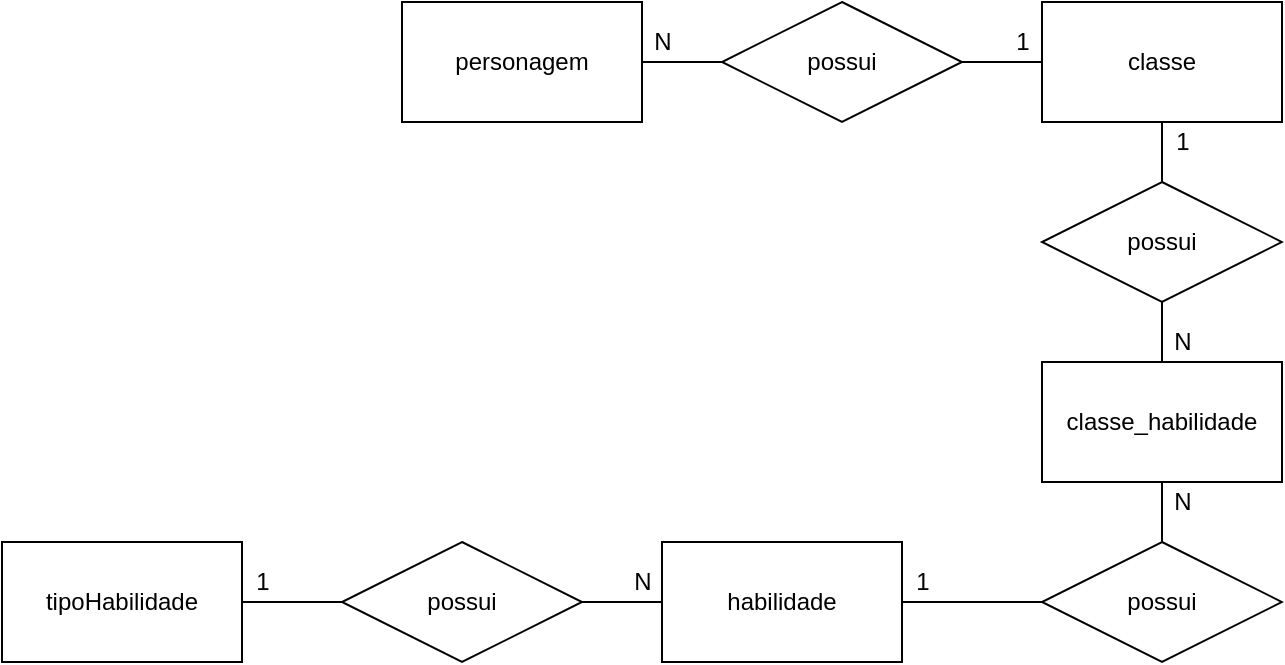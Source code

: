 <mxfile version="14.9.5" type="device" pages="2"><diagram id="uIIbdOoWLohqcJzG3ACl" name="Conceitual"><mxGraphModel dx="1617" dy="490" grid="1" gridSize="10" guides="1" tooltips="1" connect="1" arrows="1" fold="1" page="1" pageScale="1" pageWidth="827" pageHeight="1169" math="0" shadow="0"><root><mxCell id="0"/><mxCell id="1" parent="0"/><mxCell id="gBhhUZKUvdzDEbsAFO_G-1" value="personagem" style="rounded=0;whiteSpace=wrap;html=1;" vertex="1" parent="1"><mxGeometry x="150" y="30" width="120" height="60" as="geometry"/></mxCell><mxCell id="gBhhUZKUvdzDEbsAFO_G-23" style="edgeStyle=orthogonalEdgeStyle;rounded=0;orthogonalLoop=1;jettySize=auto;html=1;endArrow=none;endFill=0;" edge="1" parent="1" source="gBhhUZKUvdzDEbsAFO_G-2" target="gBhhUZKUvdzDEbsAFO_G-22"><mxGeometry relative="1" as="geometry"/></mxCell><mxCell id="gBhhUZKUvdzDEbsAFO_G-2" value="classe" style="whiteSpace=wrap;html=1;" vertex="1" parent="1"><mxGeometry x="470" y="30" width="120" height="60" as="geometry"/></mxCell><mxCell id="gBhhUZKUvdzDEbsAFO_G-16" style="edgeStyle=orthogonalEdgeStyle;rounded=0;orthogonalLoop=1;jettySize=auto;html=1;endArrow=none;endFill=0;" edge="1" parent="1" source="gBhhUZKUvdzDEbsAFO_G-3" target="gBhhUZKUvdzDEbsAFO_G-15"><mxGeometry relative="1" as="geometry"/></mxCell><mxCell id="gBhhUZKUvdzDEbsAFO_G-3" value="habilidade" style="whiteSpace=wrap;html=1;" vertex="1" parent="1"><mxGeometry x="280" y="300" width="120" height="60" as="geometry"/></mxCell><mxCell id="gBhhUZKUvdzDEbsAFO_G-4" value="tipoHabilidade" style="whiteSpace=wrap;html=1;" vertex="1" parent="1"><mxGeometry x="-50" y="300" width="120" height="60" as="geometry"/></mxCell><mxCell id="gBhhUZKUvdzDEbsAFO_G-8" style="edgeStyle=orthogonalEdgeStyle;rounded=0;orthogonalLoop=1;jettySize=auto;html=1;endArrow=none;endFill=0;" edge="1" parent="1" source="gBhhUZKUvdzDEbsAFO_G-5" target="gBhhUZKUvdzDEbsAFO_G-1"><mxGeometry relative="1" as="geometry"/></mxCell><mxCell id="gBhhUZKUvdzDEbsAFO_G-9" style="edgeStyle=orthogonalEdgeStyle;rounded=0;orthogonalLoop=1;jettySize=auto;html=1;endArrow=none;endFill=0;" edge="1" parent="1" source="gBhhUZKUvdzDEbsAFO_G-5" target="gBhhUZKUvdzDEbsAFO_G-2"><mxGeometry relative="1" as="geometry"/></mxCell><mxCell id="gBhhUZKUvdzDEbsAFO_G-5" value="possui" style="shape=rhombus;perimeter=rhombusPerimeter;whiteSpace=wrap;html=1;align=center;" vertex="1" parent="1"><mxGeometry x="310" y="30" width="120" height="60" as="geometry"/></mxCell><mxCell id="gBhhUZKUvdzDEbsAFO_G-6" value="N" style="text;html=1;align=center;verticalAlign=middle;resizable=0;points=[];autosize=1;strokeColor=none;" vertex="1" parent="1"><mxGeometry x="270" y="40" width="20" height="20" as="geometry"/></mxCell><mxCell id="gBhhUZKUvdzDEbsAFO_G-7" value="1" style="text;html=1;align=center;verticalAlign=middle;resizable=0;points=[];autosize=1;strokeColor=none;" vertex="1" parent="1"><mxGeometry x="450" y="40" width="20" height="20" as="geometry"/></mxCell><mxCell id="gBhhUZKUvdzDEbsAFO_G-17" style="edgeStyle=orthogonalEdgeStyle;rounded=0;orthogonalLoop=1;jettySize=auto;html=1;endArrow=none;endFill=0;" edge="1" parent="1" source="gBhhUZKUvdzDEbsAFO_G-15" target="gBhhUZKUvdzDEbsAFO_G-4"><mxGeometry relative="1" as="geometry"/></mxCell><mxCell id="gBhhUZKUvdzDEbsAFO_G-15" value="possui" style="shape=rhombus;perimeter=rhombusPerimeter;whiteSpace=wrap;html=1;align=center;" vertex="1" parent="1"><mxGeometry x="120" y="300" width="120" height="60" as="geometry"/></mxCell><mxCell id="gBhhUZKUvdzDEbsAFO_G-18" value="N" style="text;html=1;align=center;verticalAlign=middle;resizable=0;points=[];autosize=1;strokeColor=none;" vertex="1" parent="1"><mxGeometry x="260" y="310" width="20" height="20" as="geometry"/></mxCell><mxCell id="gBhhUZKUvdzDEbsAFO_G-19" value="1" style="text;html=1;align=center;verticalAlign=middle;resizable=0;points=[];autosize=1;strokeColor=none;" vertex="1" parent="1"><mxGeometry x="70" y="310" width="20" height="20" as="geometry"/></mxCell><mxCell id="gBhhUZKUvdzDEbsAFO_G-29" style="edgeStyle=orthogonalEdgeStyle;rounded=0;orthogonalLoop=1;jettySize=auto;html=1;entryX=0.5;entryY=0;entryDx=0;entryDy=0;endArrow=none;endFill=0;" edge="1" parent="1" source="gBhhUZKUvdzDEbsAFO_G-20" target="gBhhUZKUvdzDEbsAFO_G-28"><mxGeometry relative="1" as="geometry"/></mxCell><mxCell id="gBhhUZKUvdzDEbsAFO_G-20" value="classe_habilidade" style="whiteSpace=wrap;html=1;" vertex="1" parent="1"><mxGeometry x="470" y="210" width="120" height="60" as="geometry"/></mxCell><mxCell id="gBhhUZKUvdzDEbsAFO_G-24" style="edgeStyle=orthogonalEdgeStyle;rounded=0;orthogonalLoop=1;jettySize=auto;html=1;endArrow=none;endFill=0;" edge="1" parent="1" source="gBhhUZKUvdzDEbsAFO_G-22" target="gBhhUZKUvdzDEbsAFO_G-20"><mxGeometry relative="1" as="geometry"/></mxCell><mxCell id="gBhhUZKUvdzDEbsAFO_G-22" value="possui" style="shape=rhombus;perimeter=rhombusPerimeter;whiteSpace=wrap;html=1;align=center;" vertex="1" parent="1"><mxGeometry x="470" y="120" width="120" height="60" as="geometry"/></mxCell><mxCell id="gBhhUZKUvdzDEbsAFO_G-25" value="1" style="text;html=1;align=center;verticalAlign=middle;resizable=0;points=[];autosize=1;strokeColor=none;" vertex="1" parent="1"><mxGeometry x="530" y="90" width="20" height="20" as="geometry"/></mxCell><mxCell id="gBhhUZKUvdzDEbsAFO_G-26" value="N" style="text;html=1;align=center;verticalAlign=middle;resizable=0;points=[];autosize=1;strokeColor=none;" vertex="1" parent="1"><mxGeometry x="530" y="190" width="20" height="20" as="geometry"/></mxCell><mxCell id="gBhhUZKUvdzDEbsAFO_G-27" value="N" style="text;html=1;align=center;verticalAlign=middle;resizable=0;points=[];autosize=1;strokeColor=none;" vertex="1" parent="1"><mxGeometry x="530" y="270" width="20" height="20" as="geometry"/></mxCell><mxCell id="gBhhUZKUvdzDEbsAFO_G-30" style="edgeStyle=orthogonalEdgeStyle;rounded=0;orthogonalLoop=1;jettySize=auto;html=1;endArrow=none;endFill=0;" edge="1" parent="1" source="gBhhUZKUvdzDEbsAFO_G-28" target="gBhhUZKUvdzDEbsAFO_G-3"><mxGeometry relative="1" as="geometry"/></mxCell><mxCell id="gBhhUZKUvdzDEbsAFO_G-28" value="possui" style="shape=rhombus;perimeter=rhombusPerimeter;whiteSpace=wrap;html=1;align=center;" vertex="1" parent="1"><mxGeometry x="470" y="300" width="120" height="60" as="geometry"/></mxCell><mxCell id="gBhhUZKUvdzDEbsAFO_G-31" value="1" style="text;html=1;align=center;verticalAlign=middle;resizable=0;points=[];autosize=1;strokeColor=none;" vertex="1" parent="1"><mxGeometry x="400" y="310" width="20" height="20" as="geometry"/></mxCell></root></mxGraphModel></diagram><diagram id="5R4Q0LXwGkJFRVbiLm8D" name="Logica"><mxGraphModel dx="790" dy="490" grid="1" gridSize="10" guides="1" tooltips="1" connect="1" arrows="1" fold="1" page="1" pageScale="1" pageWidth="827" pageHeight="1169" math="0" shadow="0"><root><mxCell id="ISSWhwIXq9FkFey-jPA4-0"/><mxCell id="ISSWhwIXq9FkFey-jPA4-1" parent="ISSWhwIXq9FkFey-jPA4-0"/></root></mxGraphModel></diagram></mxfile>